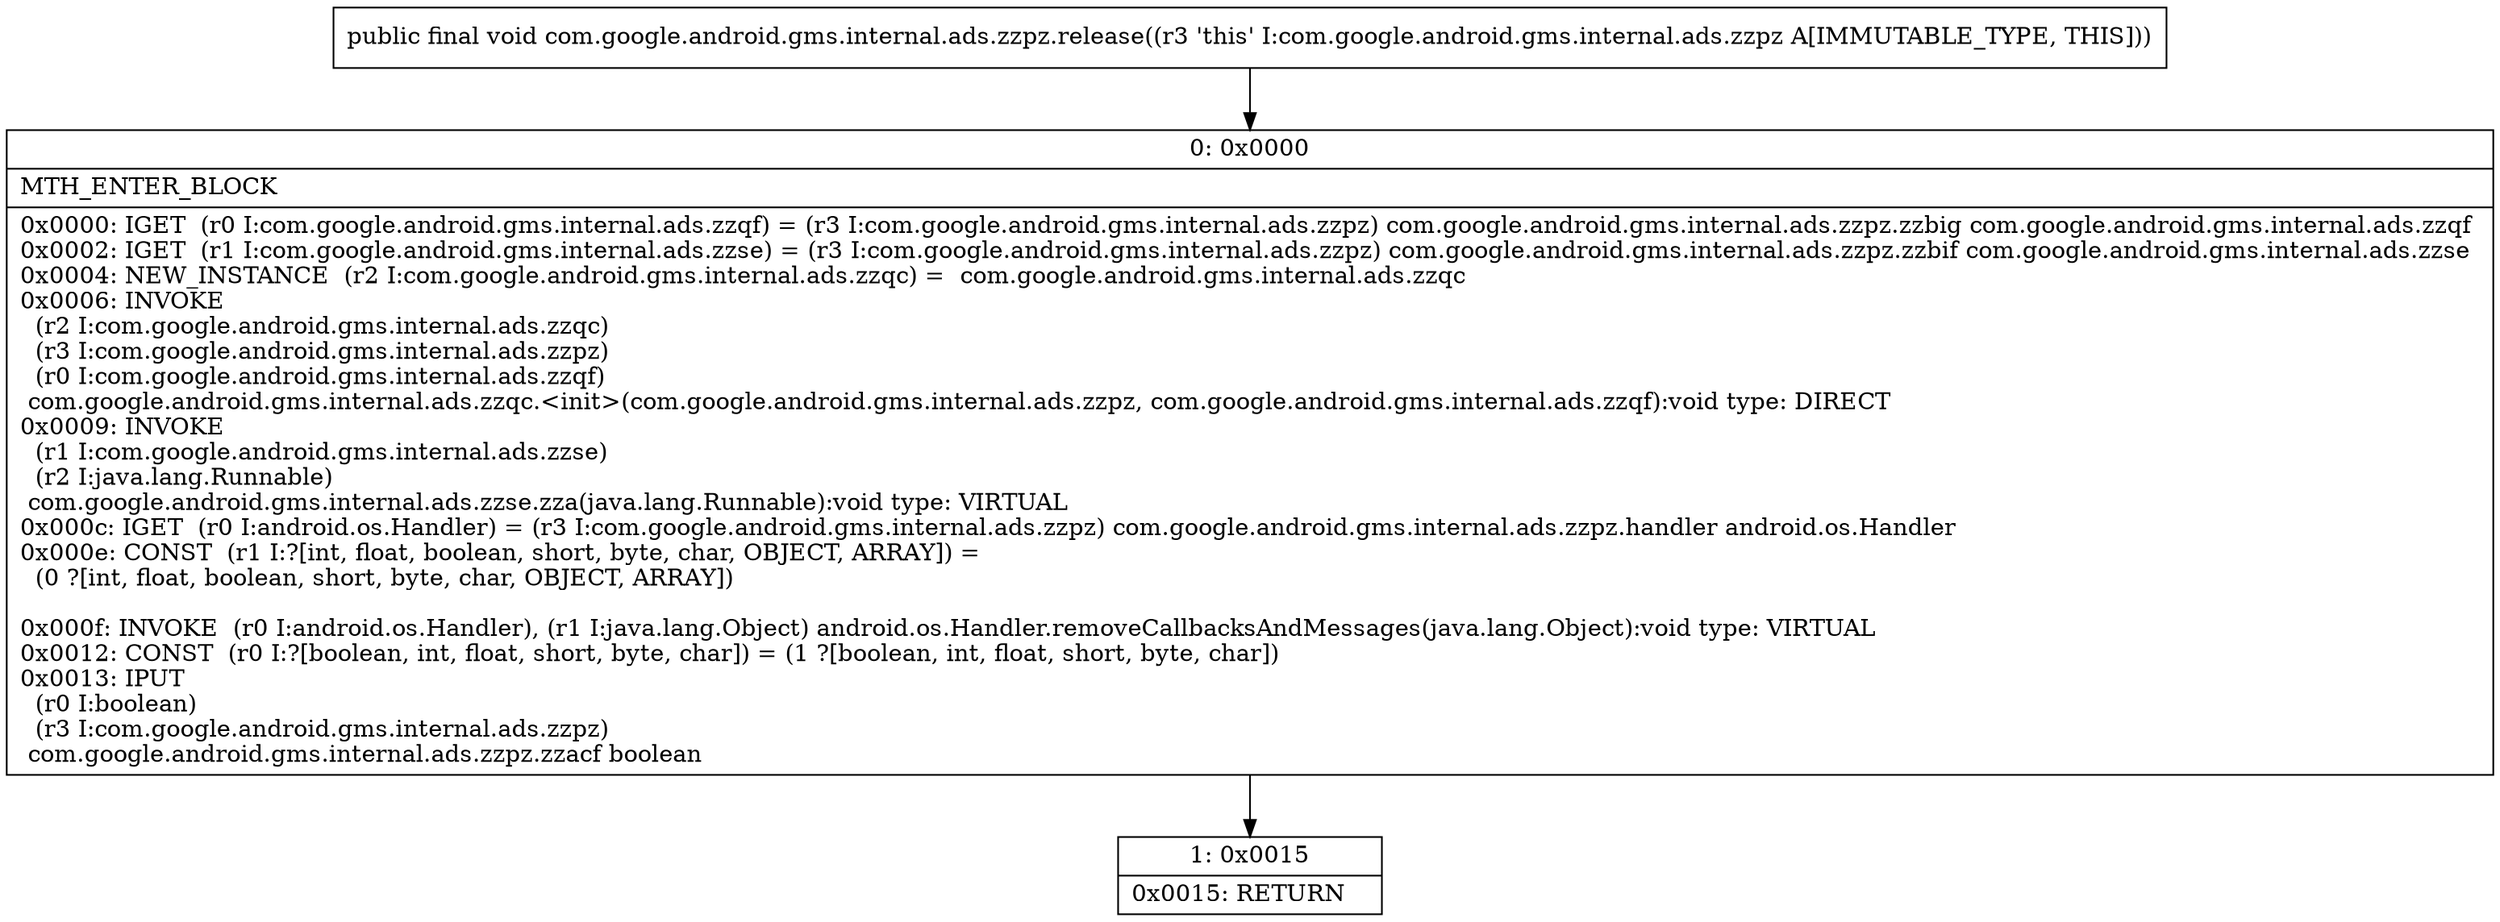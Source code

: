 digraph "CFG forcom.google.android.gms.internal.ads.zzpz.release()V" {
Node_0 [shape=record,label="{0\:\ 0x0000|MTH_ENTER_BLOCK\l|0x0000: IGET  (r0 I:com.google.android.gms.internal.ads.zzqf) = (r3 I:com.google.android.gms.internal.ads.zzpz) com.google.android.gms.internal.ads.zzpz.zzbig com.google.android.gms.internal.ads.zzqf \l0x0002: IGET  (r1 I:com.google.android.gms.internal.ads.zzse) = (r3 I:com.google.android.gms.internal.ads.zzpz) com.google.android.gms.internal.ads.zzpz.zzbif com.google.android.gms.internal.ads.zzse \l0x0004: NEW_INSTANCE  (r2 I:com.google.android.gms.internal.ads.zzqc) =  com.google.android.gms.internal.ads.zzqc \l0x0006: INVOKE  \l  (r2 I:com.google.android.gms.internal.ads.zzqc)\l  (r3 I:com.google.android.gms.internal.ads.zzpz)\l  (r0 I:com.google.android.gms.internal.ads.zzqf)\l com.google.android.gms.internal.ads.zzqc.\<init\>(com.google.android.gms.internal.ads.zzpz, com.google.android.gms.internal.ads.zzqf):void type: DIRECT \l0x0009: INVOKE  \l  (r1 I:com.google.android.gms.internal.ads.zzse)\l  (r2 I:java.lang.Runnable)\l com.google.android.gms.internal.ads.zzse.zza(java.lang.Runnable):void type: VIRTUAL \l0x000c: IGET  (r0 I:android.os.Handler) = (r3 I:com.google.android.gms.internal.ads.zzpz) com.google.android.gms.internal.ads.zzpz.handler android.os.Handler \l0x000e: CONST  (r1 I:?[int, float, boolean, short, byte, char, OBJECT, ARRAY]) = \l  (0 ?[int, float, boolean, short, byte, char, OBJECT, ARRAY])\l \l0x000f: INVOKE  (r0 I:android.os.Handler), (r1 I:java.lang.Object) android.os.Handler.removeCallbacksAndMessages(java.lang.Object):void type: VIRTUAL \l0x0012: CONST  (r0 I:?[boolean, int, float, short, byte, char]) = (1 ?[boolean, int, float, short, byte, char]) \l0x0013: IPUT  \l  (r0 I:boolean)\l  (r3 I:com.google.android.gms.internal.ads.zzpz)\l com.google.android.gms.internal.ads.zzpz.zzacf boolean \l}"];
Node_1 [shape=record,label="{1\:\ 0x0015|0x0015: RETURN   \l}"];
MethodNode[shape=record,label="{public final void com.google.android.gms.internal.ads.zzpz.release((r3 'this' I:com.google.android.gms.internal.ads.zzpz A[IMMUTABLE_TYPE, THIS])) }"];
MethodNode -> Node_0;
Node_0 -> Node_1;
}

